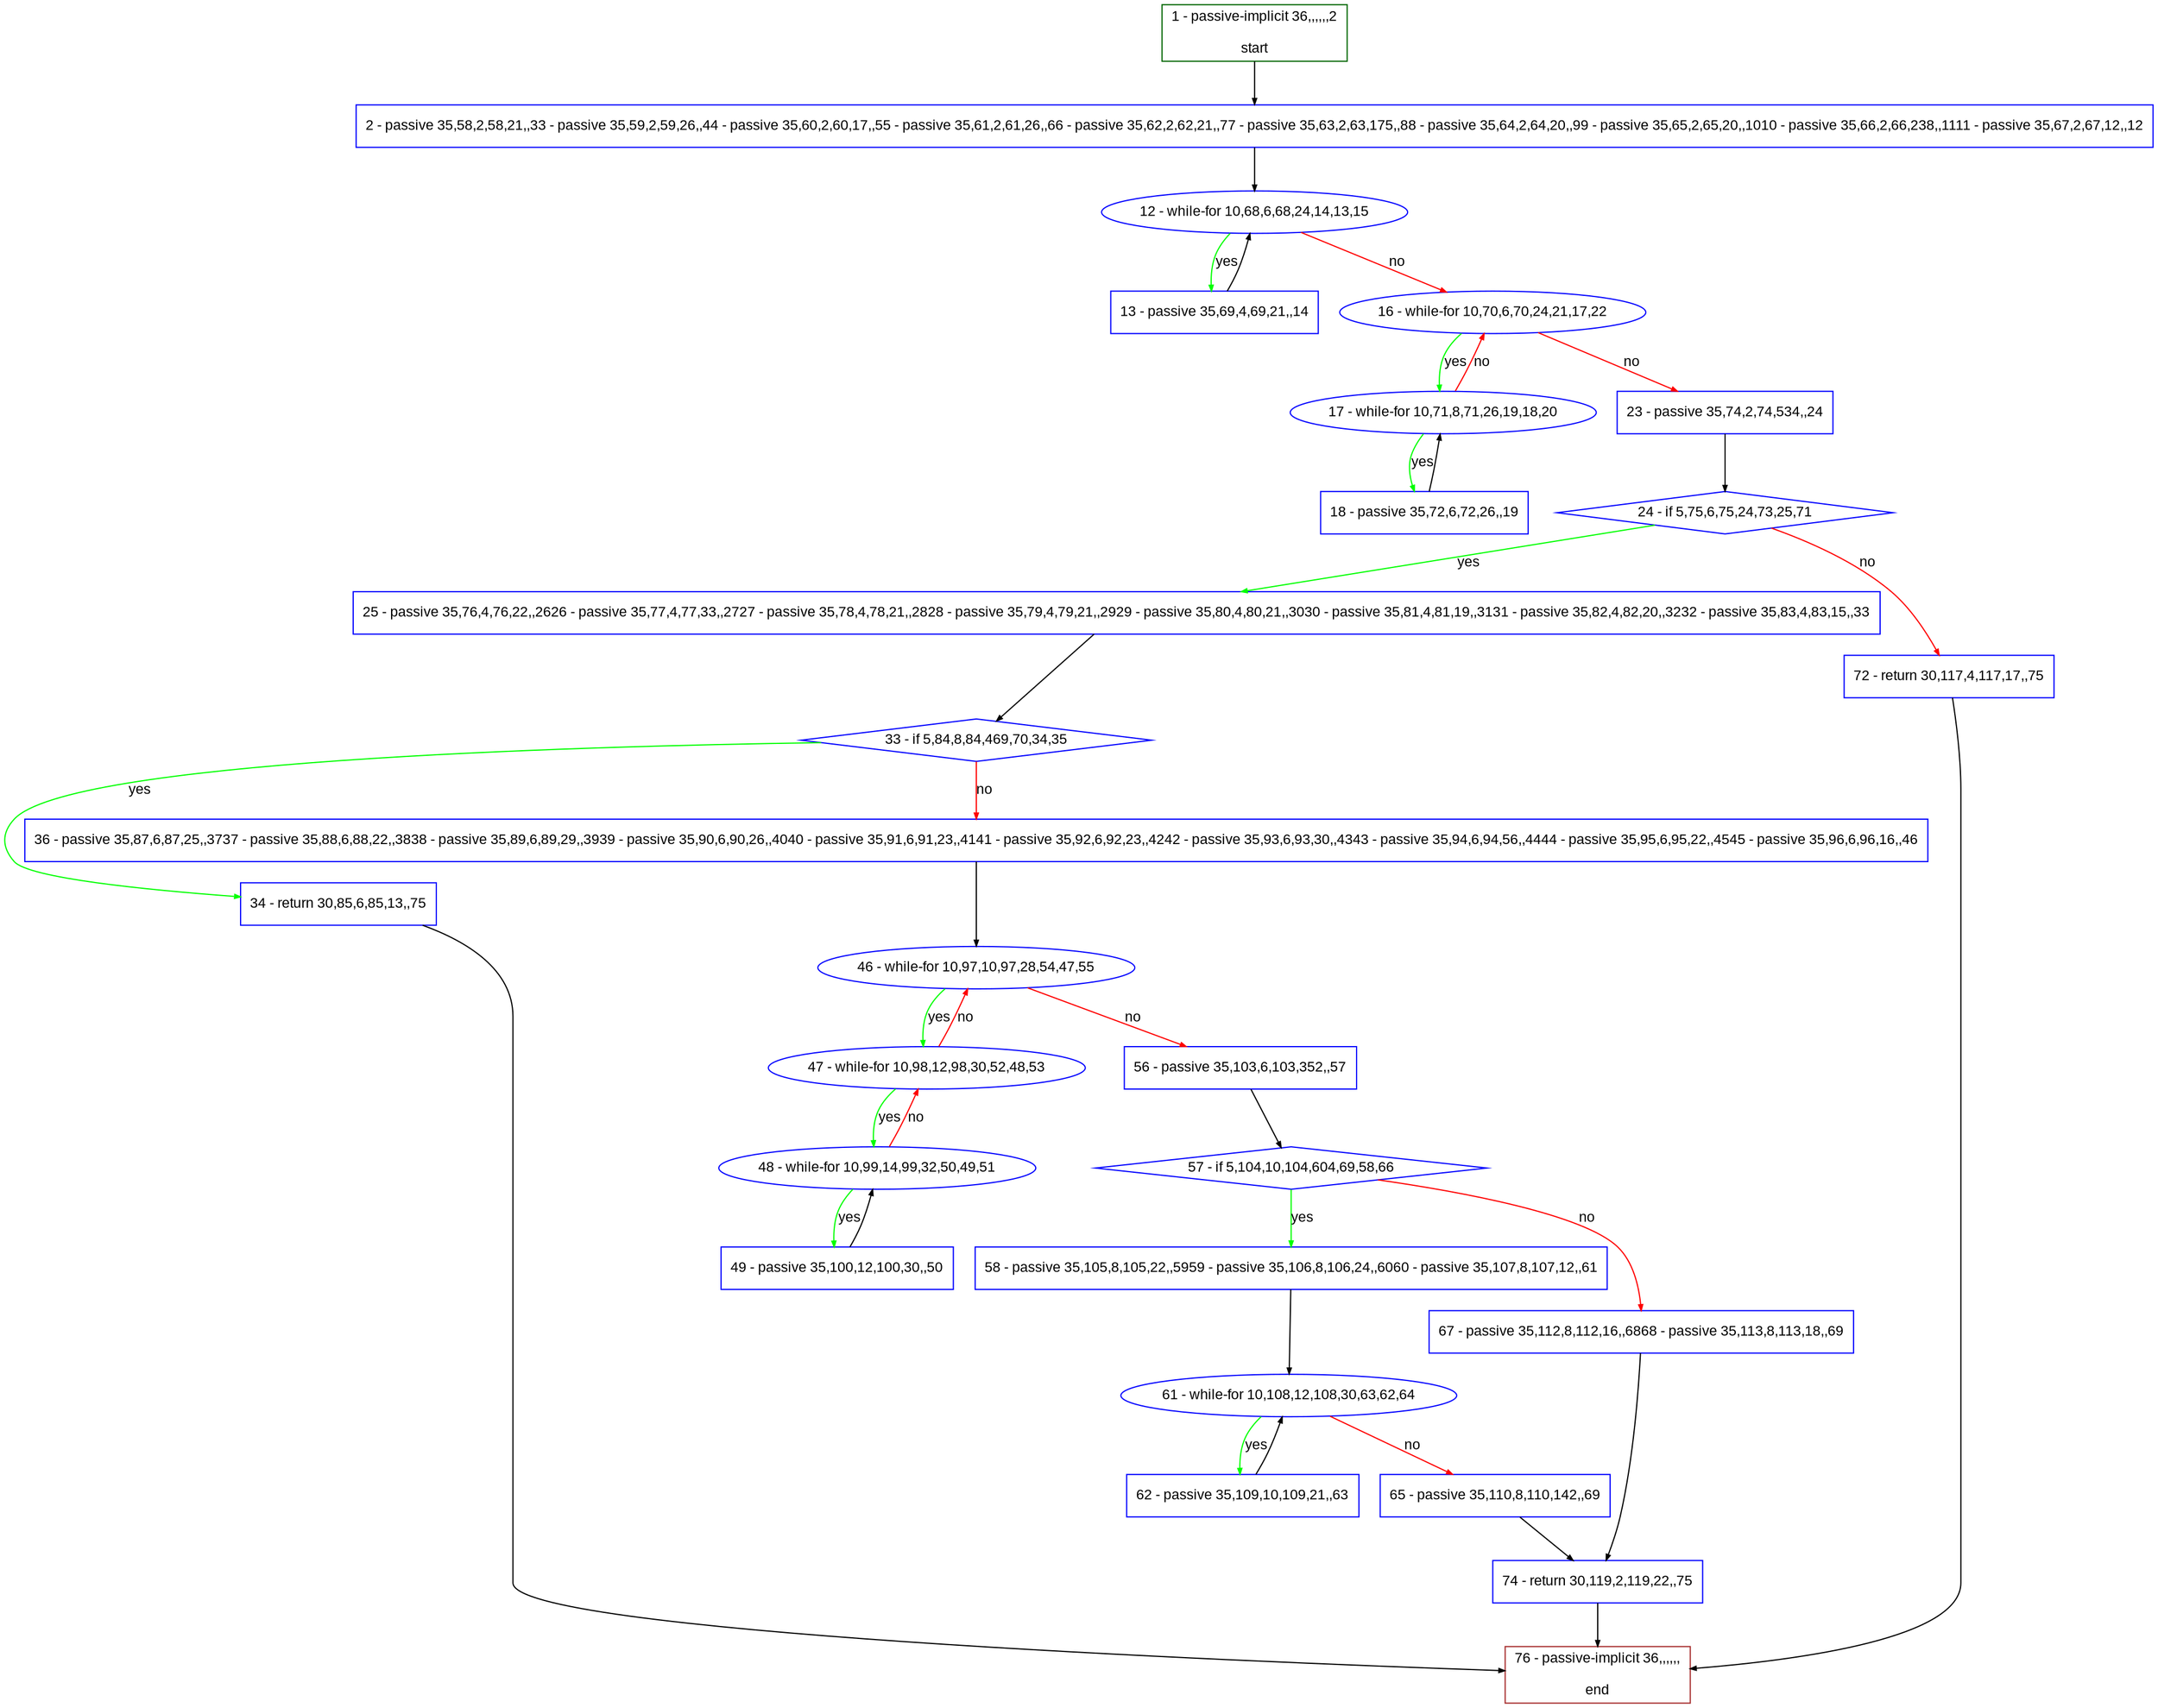 digraph "" {
  graph [pack="true", label="", fontsize="12", packmode="clust", fontname="Arial", fillcolor="#FFFFCC", bgcolor="white", style="rounded,filled", compound="true"];
  node [node_initialized="no", label="", color="grey", fontsize="12", fillcolor="white", fontname="Arial", style="filled", shape="rectangle", compound="true", fixedsize="false"];
  edge [fontcolor="black", arrowhead="normal", arrowtail="none", arrowsize="0.5", ltail="", label="", color="black", fontsize="12", lhead="", fontname="Arial", dir="forward", compound="true"];
  __N1 [label="2 - passive 35,58,2,58,21,,33 - passive 35,59,2,59,26,,44 - passive 35,60,2,60,17,,55 - passive 35,61,2,61,26,,66 - passive 35,62,2,62,21,,77 - passive 35,63,2,63,175,,88 - passive 35,64,2,64,20,,99 - passive 35,65,2,65,20,,1010 - passive 35,66,2,66,238,,1111 - passive 35,67,2,67,12,,12", color="#0000ff", fillcolor="#ffffff", style="filled", shape="box"];
  __N2 [label="1 - passive-implicit 36,,,,,,2\n\nstart", color="#006400", fillcolor="#ffffff", style="filled", shape="box"];
  __N3 [label="12 - while-for 10,68,6,68,24,14,13,15", color="#0000ff", fillcolor="#ffffff", style="filled", shape="oval"];
  __N4 [label="13 - passive 35,69,4,69,21,,14", color="#0000ff", fillcolor="#ffffff", style="filled", shape="box"];
  __N5 [label="16 - while-for 10,70,6,70,24,21,17,22", color="#0000ff", fillcolor="#ffffff", style="filled", shape="oval"];
  __N6 [label="17 - while-for 10,71,8,71,26,19,18,20", color="#0000ff", fillcolor="#ffffff", style="filled", shape="oval"];
  __N7 [label="23 - passive 35,74,2,74,534,,24", color="#0000ff", fillcolor="#ffffff", style="filled", shape="box"];
  __N8 [label="18 - passive 35,72,6,72,26,,19", color="#0000ff", fillcolor="#ffffff", style="filled", shape="box"];
  __N9 [label="24 - if 5,75,6,75,24,73,25,71", color="#0000ff", fillcolor="#ffffff", style="filled", shape="diamond"];
  __N10 [label="25 - passive 35,76,4,76,22,,2626 - passive 35,77,4,77,33,,2727 - passive 35,78,4,78,21,,2828 - passive 35,79,4,79,21,,2929 - passive 35,80,4,80,21,,3030 - passive 35,81,4,81,19,,3131 - passive 35,82,4,82,20,,3232 - passive 35,83,4,83,15,,33", color="#0000ff", fillcolor="#ffffff", style="filled", shape="box"];
  __N11 [label="72 - return 30,117,4,117,17,,75", color="#0000ff", fillcolor="#ffffff", style="filled", shape="box"];
  __N12 [label="33 - if 5,84,8,84,469,70,34,35", color="#0000ff", fillcolor="#ffffff", style="filled", shape="diamond"];
  __N13 [label="34 - return 30,85,6,85,13,,75", color="#0000ff", fillcolor="#ffffff", style="filled", shape="box"];
  __N14 [label="36 - passive 35,87,6,87,25,,3737 - passive 35,88,6,88,22,,3838 - passive 35,89,6,89,29,,3939 - passive 35,90,6,90,26,,4040 - passive 35,91,6,91,23,,4141 - passive 35,92,6,92,23,,4242 - passive 35,93,6,93,30,,4343 - passive 35,94,6,94,56,,4444 - passive 35,95,6,95,22,,4545 - passive 35,96,6,96,16,,46", color="#0000ff", fillcolor="#ffffff", style="filled", shape="box"];
  __N15 [label="76 - passive-implicit 36,,,,,,\n\nend", color="#a52a2a", fillcolor="#ffffff", style="filled", shape="box"];
  __N16 [label="46 - while-for 10,97,10,97,28,54,47,55", color="#0000ff", fillcolor="#ffffff", style="filled", shape="oval"];
  __N17 [label="47 - while-for 10,98,12,98,30,52,48,53", color="#0000ff", fillcolor="#ffffff", style="filled", shape="oval"];
  __N18 [label="56 - passive 35,103,6,103,352,,57", color="#0000ff", fillcolor="#ffffff", style="filled", shape="box"];
  __N19 [label="48 - while-for 10,99,14,99,32,50,49,51", color="#0000ff", fillcolor="#ffffff", style="filled", shape="oval"];
  __N20 [label="49 - passive 35,100,12,100,30,,50", color="#0000ff", fillcolor="#ffffff", style="filled", shape="box"];
  __N21 [label="57 - if 5,104,10,104,604,69,58,66", color="#0000ff", fillcolor="#ffffff", style="filled", shape="diamond"];
  __N22 [label="58 - passive 35,105,8,105,22,,5959 - passive 35,106,8,106,24,,6060 - passive 35,107,8,107,12,,61", color="#0000ff", fillcolor="#ffffff", style="filled", shape="box"];
  __N23 [label="67 - passive 35,112,8,112,16,,6868 - passive 35,113,8,113,18,,69", color="#0000ff", fillcolor="#ffffff", style="filled", shape="box"];
  __N24 [label="61 - while-for 10,108,12,108,30,63,62,64", color="#0000ff", fillcolor="#ffffff", style="filled", shape="oval"];
  __N25 [label="62 - passive 35,109,10,109,21,,63", color="#0000ff", fillcolor="#ffffff", style="filled", shape="box"];
  __N26 [label="65 - passive 35,110,8,110,142,,69", color="#0000ff", fillcolor="#ffffff", style="filled", shape="box"];
  __N27 [label="74 - return 30,119,2,119,22,,75", color="#0000ff", fillcolor="#ffffff", style="filled", shape="box"];
  __N2 -> __N1 [arrowhead="normal", arrowtail="none", color="#000000", label="", dir="forward"];
  __N1 -> __N3 [arrowhead="normal", arrowtail="none", color="#000000", label="", dir="forward"];
  __N3 -> __N4 [arrowhead="normal", arrowtail="none", color="#00ff00", label="yes", dir="forward"];
  __N4 -> __N3 [arrowhead="normal", arrowtail="none", color="#000000", label="", dir="forward"];
  __N3 -> __N5 [arrowhead="normal", arrowtail="none", color="#ff0000", label="no", dir="forward"];
  __N5 -> __N6 [arrowhead="normal", arrowtail="none", color="#00ff00", label="yes", dir="forward"];
  __N6 -> __N5 [arrowhead="normal", arrowtail="none", color="#ff0000", label="no", dir="forward"];
  __N5 -> __N7 [arrowhead="normal", arrowtail="none", color="#ff0000", label="no", dir="forward"];
  __N6 -> __N8 [arrowhead="normal", arrowtail="none", color="#00ff00", label="yes", dir="forward"];
  __N8 -> __N6 [arrowhead="normal", arrowtail="none", color="#000000", label="", dir="forward"];
  __N7 -> __N9 [arrowhead="normal", arrowtail="none", color="#000000", label="", dir="forward"];
  __N9 -> __N10 [arrowhead="normal", arrowtail="none", color="#00ff00", label="yes", dir="forward"];
  __N9 -> __N11 [arrowhead="normal", arrowtail="none", color="#ff0000", label="no", dir="forward"];
  __N10 -> __N12 [arrowhead="normal", arrowtail="none", color="#000000", label="", dir="forward"];
  __N12 -> __N13 [arrowhead="normal", arrowtail="none", color="#00ff00", label="yes", dir="forward"];
  __N12 -> __N14 [arrowhead="normal", arrowtail="none", color="#ff0000", label="no", dir="forward"];
  __N13 -> __N15 [arrowhead="normal", arrowtail="none", color="#000000", label="", dir="forward"];
  __N14 -> __N16 [arrowhead="normal", arrowtail="none", color="#000000", label="", dir="forward"];
  __N16 -> __N17 [arrowhead="normal", arrowtail="none", color="#00ff00", label="yes", dir="forward"];
  __N17 -> __N16 [arrowhead="normal", arrowtail="none", color="#ff0000", label="no", dir="forward"];
  __N16 -> __N18 [arrowhead="normal", arrowtail="none", color="#ff0000", label="no", dir="forward"];
  __N17 -> __N19 [arrowhead="normal", arrowtail="none", color="#00ff00", label="yes", dir="forward"];
  __N19 -> __N17 [arrowhead="normal", arrowtail="none", color="#ff0000", label="no", dir="forward"];
  __N19 -> __N20 [arrowhead="normal", arrowtail="none", color="#00ff00", label="yes", dir="forward"];
  __N20 -> __N19 [arrowhead="normal", arrowtail="none", color="#000000", label="", dir="forward"];
  __N18 -> __N21 [arrowhead="normal", arrowtail="none", color="#000000", label="", dir="forward"];
  __N21 -> __N22 [arrowhead="normal", arrowtail="none", color="#00ff00", label="yes", dir="forward"];
  __N21 -> __N23 [arrowhead="normal", arrowtail="none", color="#ff0000", label="no", dir="forward"];
  __N22 -> __N24 [arrowhead="normal", arrowtail="none", color="#000000", label="", dir="forward"];
  __N24 -> __N25 [arrowhead="normal", arrowtail="none", color="#00ff00", label="yes", dir="forward"];
  __N25 -> __N24 [arrowhead="normal", arrowtail="none", color="#000000", label="", dir="forward"];
  __N24 -> __N26 [arrowhead="normal", arrowtail="none", color="#ff0000", label="no", dir="forward"];
  __N26 -> __N27 [arrowhead="normal", arrowtail="none", color="#000000", label="", dir="forward"];
  __N23 -> __N27 [arrowhead="normal", arrowtail="none", color="#000000", label="", dir="forward"];
  __N11 -> __N15 [arrowhead="normal", arrowtail="none", color="#000000", label="", dir="forward"];
  __N27 -> __N15 [arrowhead="normal", arrowtail="none", color="#000000", label="", dir="forward"];
}
